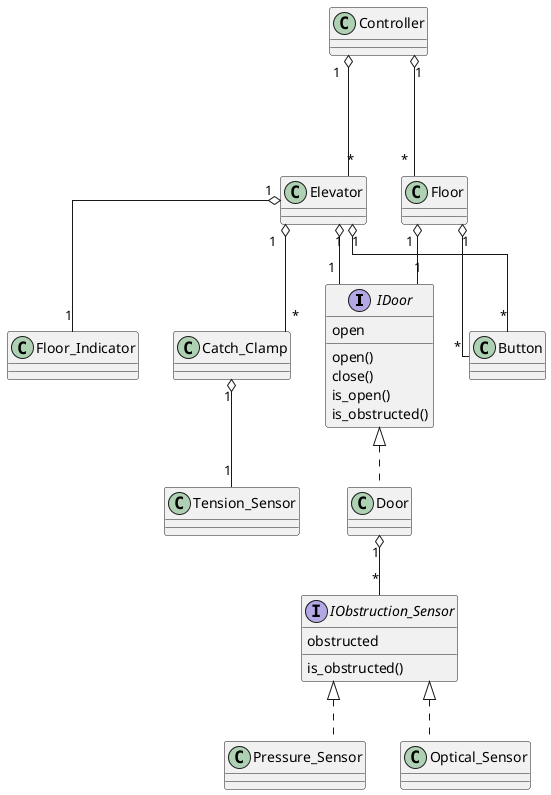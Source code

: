 @startuml
skinparam linetype ortho

interface IDoor {
	open

	open()
	close()
	is_open()
	is_obstructed()
}
interface IObstruction_Sensor {
	obstructed

	is_obstructed()
}

class Controller {

}
class Elevator {

}
class Door {

}
class Pressure_Sensor {

}
class Optical_Sensor {

}
class Tension_Sensor {

}
class Catch_Clamp {

}
class Floor_Indicator {

}
class Button {

}

Controller			"1" o--- "*"	Floor
Controller			"1" o--- "*"	Elevator
IDoor					<|..		Door
Elevator			"1" o-- "1"	IDoor
Floor				"1" o-- "1"	IDoor
Door				"1" o-- "*"	IObstruction_Sensor
IObstruction_Sensor		<|..		Pressure_Sensor
IObstruction_Sensor		<|..		Optical_Sensor
Elevator			"1" o-- "1"		Floor_Indicator
Elevator			"1" o-- "*"		Button
Floor				"1" o-- "*"		Button
Elevator			"1" o-- "*"		Catch_Clamp
Catch_Clamp			"1" o-- "1"		Tension_Sensor

@enduml